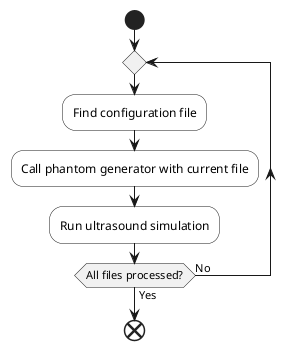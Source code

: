 @startuml

start
repeat;
#White:Find configuration file;
#White:Call phantom generator with current file;
#White:Run ultrasound simulation;
repeat while (All files processed?) is (No) not (Yes)
end

@enduml